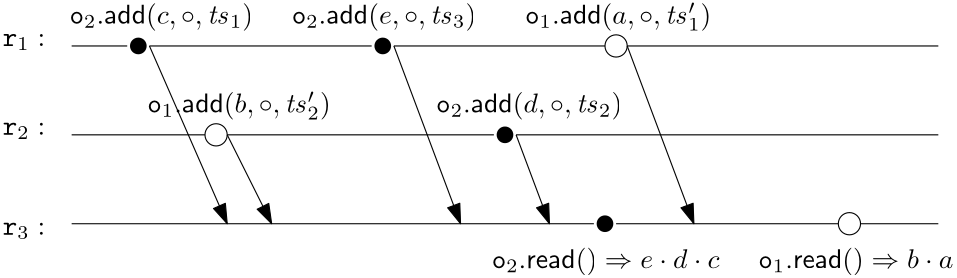 <?xml version="1.0"?>
<!DOCTYPE ipe SYSTEM "ipe.dtd">
<ipe version="70107" creator="Ipe 7.1.7">
<info created="D:20151003110714" modified="D:20180620002658"/>
<preamble>\usepackage[version=0.96]{pgf}
\usepackage{tikz}
\usetikzlibrary{arrows,shapes,snakes,automata,backgrounds,petri}
\usepackage[latin1]{inputenc}
\usepackage{verbatim}</preamble>
<ipestyle name="basic">
<symbol name="arrow/arc(spx)">
<path stroke="sym-stroke" fill="sym-stroke" pen="sym-pen">
0 0 m
-1 0.333 l
-1 -0.333 l
h
</path>
</symbol>
<symbol name="arrow/farc(spx)">
<path stroke="sym-stroke" fill="white" pen="sym-pen">
0 0 m
-1 0.333 l
-1 -0.333 l
h
</path>
</symbol>
<symbol name="arrow/ptarc(spx)">
<path stroke="sym-stroke" fill="sym-stroke" pen="sym-pen">
0 0 m
-1 0.333 l
-0.8 0 l
-1 -0.333 l
h
</path>
</symbol>
<symbol name="arrow/fptarc(spx)">
<path stroke="sym-stroke" fill="white" pen="sym-pen">
0 0 m
-1 0.333 l
-0.8 0 l
-1 -0.333 l
h
</path>
</symbol>
<symbol name="mark/circle(sx)" transformations="translations">
<path fill="sym-stroke">
0.6 0 0 0.6 0 0 e
0.4 0 0 0.4 0 0 e
</path>
</symbol>
<symbol name="mark/disk(sx)" transformations="translations">
<path fill="sym-stroke">
0.6 0 0 0.6 0 0 e
</path>
</symbol>
<symbol name="mark/fdisk(sfx)" transformations="translations">
<group>
<path fill="sym-fill">
0.5 0 0 0.5 0 0 e
</path>
<path fill="sym-stroke" fillrule="eofill">
0.6 0 0 0.6 0 0 e
0.4 0 0 0.4 0 0 e
</path>
</group>
</symbol>
<symbol name="mark/box(sx)" transformations="translations">
<path fill="sym-stroke" fillrule="eofill">
-0.6 -0.6 m
0.6 -0.6 l
0.6 0.6 l
-0.6 0.6 l
h
-0.4 -0.4 m
0.4 -0.4 l
0.4 0.4 l
-0.4 0.4 l
h
</path>
</symbol>
<symbol name="mark/square(sx)" transformations="translations">
<path fill="sym-stroke">
-0.6 -0.6 m
0.6 -0.6 l
0.6 0.6 l
-0.6 0.6 l
h
</path>
</symbol>
<symbol name="mark/fsquare(sfx)" transformations="translations">
<group>
<path fill="sym-fill">
-0.5 -0.5 m
0.5 -0.5 l
0.5 0.5 l
-0.5 0.5 l
h
</path>
<path fill="sym-stroke" fillrule="eofill">
-0.6 -0.6 m
0.6 -0.6 l
0.6 0.6 l
-0.6 0.6 l
h
-0.4 -0.4 m
0.4 -0.4 l
0.4 0.4 l
-0.4 0.4 l
h
</path>
</group>
</symbol>
<symbol name="mark/cross(sx)" transformations="translations">
<group>
<path fill="sym-stroke">
-0.43 -0.57 m
0.57 0.43 l
0.43 0.57 l
-0.57 -0.43 l
h
</path>
<path fill="sym-stroke">
-0.43 0.57 m
0.57 -0.43 l
0.43 -0.57 l
-0.57 0.43 l
h
</path>
</group>
</symbol>
<symbol name="arrow/fnormal(spx)">
<path stroke="sym-stroke" fill="white" pen="sym-pen">
0 0 m
-1 0.333 l
-1 -0.333 l
h
</path>
</symbol>
<symbol name="arrow/pointed(spx)">
<path stroke="sym-stroke" fill="sym-stroke" pen="sym-pen">
0 0 m
-1 0.333 l
-0.8 0 l
-1 -0.333 l
h
</path>
</symbol>
<symbol name="arrow/fpointed(spx)">
<path stroke="sym-stroke" fill="white" pen="sym-pen">
0 0 m
-1 0.333 l
-0.8 0 l
-1 -0.333 l
h
</path>
</symbol>
<symbol name="arrow/linear(spx)">
<path stroke="sym-stroke" pen="sym-pen">
-1 0.333 m
0 0 l
-1 -0.333 l
</path>
</symbol>
<symbol name="arrow/fdouble(spx)">
<path stroke="sym-stroke" fill="white" pen="sym-pen">
0 0 m
-1 0.333 l
-1 -0.333 l
h
-1 0 m
-2 0.333 l
-2 -0.333 l
h
</path>
</symbol>
<symbol name="arrow/double(spx)">
<path stroke="sym-stroke" fill="sym-stroke" pen="sym-pen">
0 0 m
-1 0.333 l
-1 -0.333 l
h
-1 0 m
-2 0.333 l
-2 -0.333 l
h
</path>
</symbol>
<pen name="heavier" value="0.8"/>
<pen name="fat" value="1.2"/>
<pen name="ultrafat" value="2"/>
<symbolsize name="large" value="5"/>
<symbolsize name="small" value="2"/>
<symbolsize name="tiny" value="1.1"/>
<arrowsize name="large" value="10"/>
<arrowsize name="small" value="5"/>
<arrowsize name="tiny" value="3"/>
<color name="red" value="1 0 0"/>
<color name="green" value="0 1 0"/>
<color name="blue" value="0 0 1"/>
<color name="yellow" value="1 1 0"/>
<color name="orange" value="1 0.647 0"/>
<color name="gold" value="1 0.843 0"/>
<color name="purple" value="0.627 0.125 0.941"/>
<color name="gray" value="0.745"/>
<color name="brown" value="0.647 0.165 0.165"/>
<color name="navy" value="0 0 0.502"/>
<color name="pink" value="1 0.753 0.796"/>
<color name="seagreen" value="0.18 0.545 0.341"/>
<color name="turquoise" value="0.251 0.878 0.816"/>
<color name="violet" value="0.933 0.51 0.933"/>
<color name="darkblue" value="0 0 0.545"/>
<color name="darkcyan" value="0 0.545 0.545"/>
<color name="darkgray" value="0.663"/>
<color name="darkgreen" value="0 0.392 0"/>
<color name="darkmagenta" value="0.545 0 0.545"/>
<color name="darkorange" value="1 0.549 0"/>
<color name="darkred" value="0.545 0 0"/>
<color name="lightblue" value="0.678 0.847 0.902"/>
<color name="lightcyan" value="0.878 1 1"/>
<color name="lightgray" value="0.827"/>
<color name="lightgreen" value="0.565 0.933 0.565"/>
<color name="lightyellow" value="1 1 0.878"/>
<dashstyle name="dashed" value="[4] 0"/>
<dashstyle name="dotted" value="[1 3] 0"/>
<dashstyle name="dash dotted" value="[4 2 1 2] 0"/>
<dashstyle name="dash dot dotted" value="[4 2 1 2 1 2] 0"/>
<textsize name="large" value="\large"/>
<textsize name="small" value="\small"/>
<textsize name="tiny" value="\tiny"/>
<textsize name="Large" value="\Large"/>
<textsize name="LARGE" value="\LARGE"/>
<textsize name="huge" value="\huge"/>
<textsize name="Huge" value="\Huge"/>
<textsize name="footnote" value="\footnotesize"/>
<textstyle name="center" begin="\begin{center}" end="\end{center}"/>
<textstyle name="itemize" begin="\begin{itemize}" end="\end{itemize}"/>
<textstyle name="item" begin="\begin{itemize}\item{}" end="\end{itemize}"/>
<gridsize name="4 pts" value="4"/>
<gridsize name="8 pts (~3 mm)" value="8"/>
<gridsize name="16 pts (~6 mm)" value="16"/>
<gridsize name="32 pts (~12 mm)" value="32"/>
<gridsize name="10 pts (~3.5 mm)" value="10"/>
<gridsize name="20 pts (~7 mm)" value="20"/>
<gridsize name="14 pts (~5 mm)" value="14"/>
<gridsize name="28 pts (~10 mm)" value="28"/>
<gridsize name="56 pts (~20 mm)" value="56"/>
<anglesize name="90 deg" value="90"/>
<anglesize name="60 deg" value="60"/>
<anglesize name="45 deg" value="45"/>
<anglesize name="30 deg" value="30"/>
<anglesize name="22.5 deg" value="22.5"/>
<tiling name="falling" angle="-60" step="4" width="1"/>
<tiling name="rising" angle="30" step="4" width="1"/>
</ipestyle>
<page>
<layer name="alpha"/>
<view layers="alpha" active="alpha"/>
<text layer="alpha" matrix="1 0 0 1 -32.795 -196" transformations="translations" pos="64 436" stroke="black" type="label" width="15.234" height="4.294" depth="1.49" valign="baseline">$\ensuremath{\mathtt{r}}_1:$</text>
<text matrix="1 0 0 1 -32.795 -228" transformations="translations" pos="64 436" stroke="black" type="label" width="15.234" height="4.294" depth="1.49" valign="baseline">$\ensuremath{\mathtt{r}}_2:$</text>
<use matrix="1 0 0 1 -152 -4" name="mark/disk(sx)" pos="232 244" size="large" stroke="black"/>
<path matrix="1 0 0 1 -36 -32" stroke="black">
92 272 m
112 272 l
</path>
<text matrix="1 0 0 1 -8.795 -188" transformations="translations" pos="64 436" stroke="black" type="label" width="66.117" height="7.473" depth="2.49" valign="baseline">$\ensuremath{\mathtt{o}}_2 .\ensuremath{\mathsf{add}}(c,\circ,\mathit{ts}_1)$</text>
<use matrix="1 0 0 1 -64 -4" name="mark/disk(sx)" pos="232 244" size="large" stroke="black"/>
<text matrix="1 0 0 1 71.205 -188" transformations="translations" pos="64 436" stroke="black" type="label" width="66.445" height="7.473" depth="2.49" valign="baseline">$\ensuremath{\mathtt{o}}_2 .\ensuremath{\mathsf{add}}(e,\circ,\mathit{ts}_3)$</text>
<path stroke="black">
84 240 m
164 240 l
</path>
<text matrix="1 0 0 1 155.205 -188" transformations="translations" pos="64 436" stroke="black" type="label" width="67.072" height="7.54" depth="2.49" valign="baseline">$\ensuremath{\mathtt{o}}_1 .\ensuremath{\mathsf{add}}(a,\circ,\mathit{ts}&apos;_1)$</text>
<path matrix="1 0 0 1 -64 0" stroke="black">
4 0 0 4 316 240 e
</path>
<path stroke="black">
172 240 m
248 240 l
</path>
<path matrix="1 0 0 1 -208 -32" stroke="black">
4 0 0 4 316 240 e
</path>
<path stroke="black">
56 208 m
104 208 l
</path>
<text matrix="1 0 0 1 -32.795 -264" transformations="translations" pos="64 436" stroke="black" type="label" width="15.234" height="4.294" depth="1.49" valign="baseline">$\ensuremath{\mathtt{r}}_3:$</text>
<use matrix="1 0 0 1 -20 -36" name="mark/disk(sx)" pos="232 244" size="large" stroke="black"/>
<path stroke="black">
112 208 m
208 208 l
</path>
<use matrix="1 0 0 1 16 -68" name="mark/disk(sx)" pos="232 244" size="large" stroke="black"/>
<path stroke="black">
56 176 m
244 176 l
</path>
<path stroke="black" arrow="normal/normal">
84 240 m
112 176 l
</path>
<path stroke="black" arrow="normal/normal">
112 208 m
128 176 l
</path>
<path stroke="black" arrow="normal/normal">
172 240 m
196 176 l
</path>
<text matrix="1 0 0 1 143.205 -276" transformations="translations" pos="64 436" stroke="black" type="label" width="82.006" height="7.473" depth="2.49" valign="baseline">$\ensuremath{\mathtt{o}}_2 .\ensuremath{\mathsf{read}}() \Rightarrow e \cdot d \cdot c$</text>
<path stroke="black" arrow="normal/normal">
256 240 m
280 176 l
</path>
<path stroke="black" arrow="normal/normal">
216 208 m
228 176 l
</path>
<path matrix="1 0 0 1 20 -64" stroke="black">
4 0 0 4 316 240 e
</path>
<text matrix="1 0 0 1 239.205 -276" transformations="translations" pos="64 436" stroke="black" type="label" width="70.217" height="7.473" depth="2.49" valign="baseline">$\ensuremath{\mathtt{o}}_1 .\ensuremath{\mathsf{read}}() \Rightarrow b \cdot a$</text>
<path stroke="black">
252 176 m
332 176 l
</path>
<path stroke="black">
256 240 m
368 240 l
</path>
<path stroke="black">
216 208 m
368 208 l
</path>
<path stroke="black">
340 176 m
368 176 l
</path>
<text matrix="1 0 0 1 123.205 -220" transformations="translations" pos="64 436" stroke="black" type="label" width="66.991" height="7.473" depth="2.49" valign="baseline">$\ensuremath{\mathtt{o}}_2 .\ensuremath{\mathsf{add}}(d,\circ,\mathit{ts}_2)$</text>
<text matrix="1 0 0 1 19.205 -220" transformations="translations" pos="64 436" stroke="black" type="label" width="66.081" height="7.54" depth="2.49" valign="baseline">$\ensuremath{\mathtt{o}}_1 .\ensuremath{\mathsf{add}}(b,\circ,\mathit{ts}&apos;_2)$</text>
</page>
</ipe>
